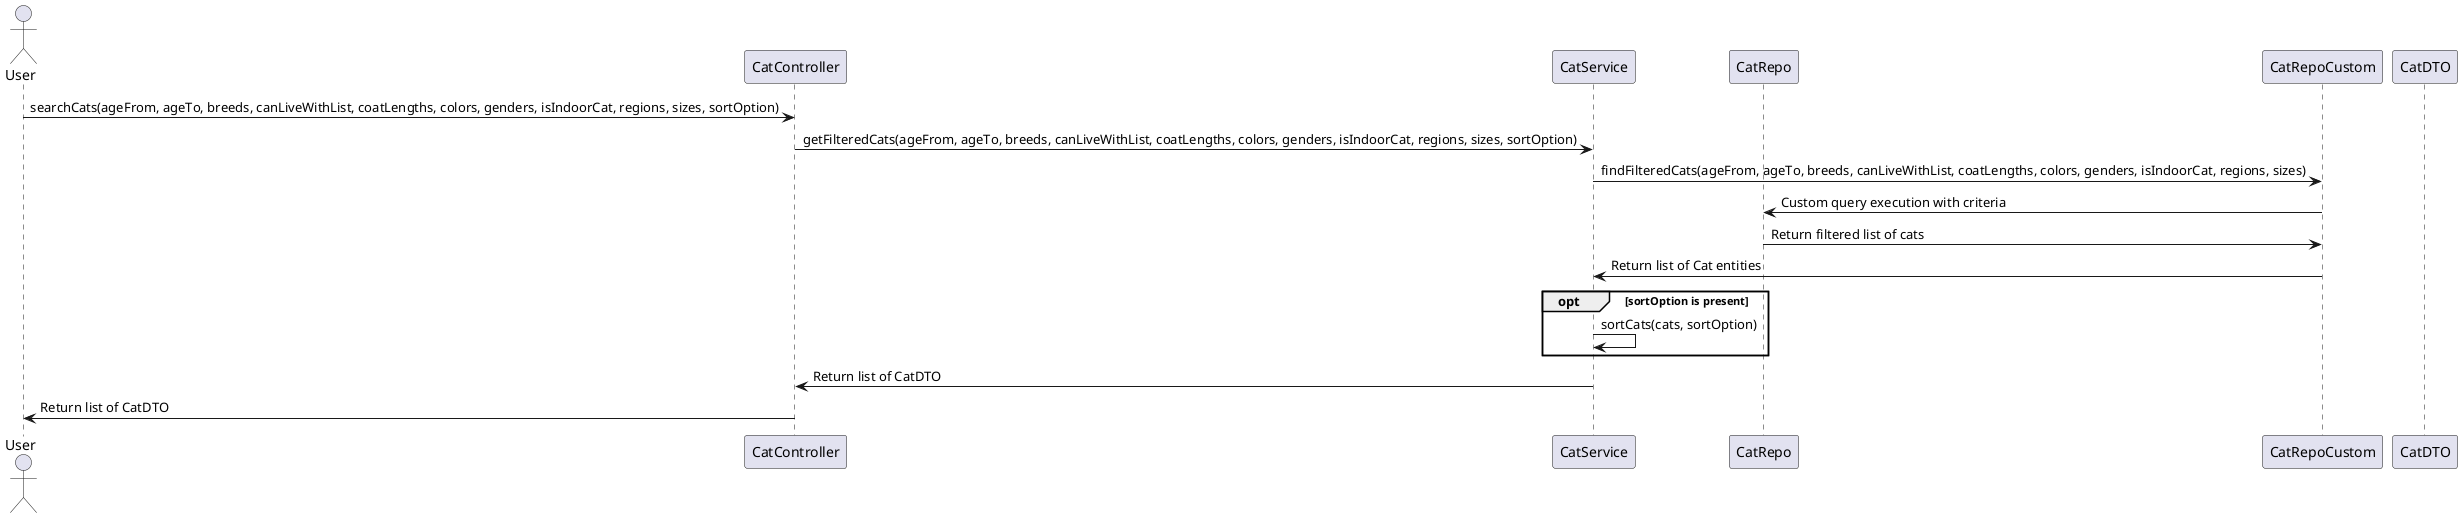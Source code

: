 @startuml
actor User
participant "CatController" as CC
participant "CatService" as CS
participant "CatRepo" as CR
participant "CatRepoCustom" as CRC
participant "CatDTO" as CD

User -> CC: searchCats(ageFrom, ageTo, breeds, canLiveWithList, coatLengths, colors, genders, isIndoorCat, regions, sizes, sortOption)
CC -> CS: getFilteredCats(ageFrom, ageTo, breeds, canLiveWithList, coatLengths, colors, genders, isIndoorCat, regions, sizes, sortOption)
CS -> CRC: findFilteredCats(ageFrom, ageTo, breeds, canLiveWithList, coatLengths, colors, genders, isIndoorCat, regions, sizes)
CRC -> CR: Custom query execution with criteria
CR -> CRC: Return filtered list of cats
CRC -> CS: Return list of Cat entities

opt sortOption is present
    CS -> CS: sortCats(cats, sortOption)
end

CS -> CC: Return list of CatDTO
CC -> User: Return list of CatDTO

@enduml

